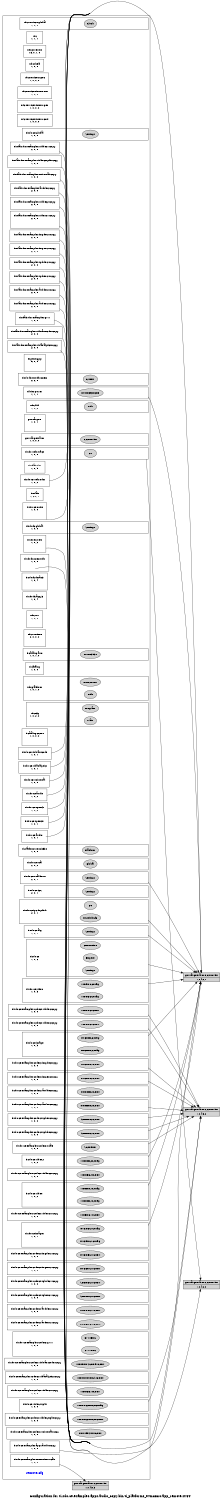 digraph configuration {
    size="7.5,10";
    rankdir=LR;
    ranksep=".50 equally";
    concentrate=true;
    compound=true;
    label="\nConfiguration for ti.sdo.ce.examples.apps.audio_copy/bin/ti_platforms_evm3530/app_remote.xv5T"
  node [font=Helvetica, fontsize=14, fontcolor=black];  subgraph cluster0 {label=""; __cfg [label="remote.cfg", color=white, fontcolor=blue];
    node [font=Helvetica, fontsize=10];    subgraph cluster1 {
        label="";
        xdc_services_global__top [shape=box,label="xdc.services.global\n1, 0, 0", color=white];
        xdc_services_global__bot [shape=point,label="", style=invis];
        xdc_services_global_Clock [style=filled,fillcolor=lightgray, label="Clock"];
        xdc_services_global__top -> xdc_services_global_Clock[style=invis];
        xdc_services_global_Clock -> xdc_services_global__bot[style=invis];
    }
    subgraph cluster2 {
        label="";
        xdc__top [shape=box,label="xdc\n1, 1, 1", color=white];
    }
    subgraph cluster3 {
        label="";
        xdc_corevers__top [shape=box,label="xdc.corevers\n16, 0, 1, 0", color=white];
    }
    subgraph cluster4 {
        label="";
        xdc_shelf__top [shape=box,label="xdc.shelf\n1, 0, 0", color=white];
    }
    subgraph cluster5 {
        label="";
        xdc_services_spec__top [shape=box,label="xdc.services.spec\n1, 0, 0, 0", color=white];
    }
    subgraph cluster6 {
        label="";
        xdc_services_intern_xsr__top [shape=box,label="xdc.services.intern.xsr\n1, 0, 0", color=white];
    }
    subgraph cluster7 {
        label="";
        xdc_services_intern_gen__top [shape=box,label="xdc.services.intern.gen\n1, 0, 0, 0", color=white];
    }
    subgraph cluster8 {
        label="";
        xdc_services_intern_cmd__top [shape=box,label="xdc.services.intern.cmd\n1, 0, 0, 0", color=white];
    }
    subgraph cluster9 {
        label="";
        ti_xdais_dm_examples_auddec_copy__top [shape=box,label="ti.xdais.dm.examples.auddec_copy\n2, 0, 0", color=white];
    }
    subgraph cluster10 {
        label="";
        ti_xdais_dm_examples_viddec2_copy__top [shape=box,label="ti.xdais.dm.examples.viddec2_copy\n2, 0, 0", color=white];
    }
    subgraph cluster11 {
        label="";
        ti_xdais_dm_examples_videnc1_copy__top [shape=box,label="ti.xdais.dm.examples.videnc1_copy\n2, 0, 0", color=white];
        ti_xdais_dm_examples_videnc1_copy__bot [shape=point,label="", style=invis];
    }
    subgraph cluster12 {
        label="";
        ti_xdais_dm_examples_imgdec1_copy__top [shape=box,label="ti.xdais.dm.examples.imgdec1_copy\n2, 0, 0", color=white];
    }
    subgraph cluster13 {
        label="";
        ti_xdais_dm_examples_imgenc1_copy__top [shape=box,label="ti.xdais.dm.examples.imgenc1_copy\n2, 0, 0", color=white];
    }
    subgraph cluster14 {
        label="";
        ti_xdais_dm_examples_sphdec1_copy__top [shape=box,label="ti.xdais.dm.examples.sphdec1_copy\n2, 0, 0", color=white];
    }
    subgraph cluster15 {
        label="";
        ti_xdais_dm_examples_sphenc1_copy__top [shape=box,label="ti.xdais.dm.examples.sphenc1_copy\n2, 0, 0", color=white];
    }
    subgraph cluster16 {
        label="";
        ti_xdais_dm_examples_auddec1_copy__top [shape=box,label="ti.xdais.dm.examples.auddec1_copy\n2, 0, 0", color=white];
    }
    subgraph cluster17 {
        label="";
        ti_xdais_dm_examples_audenc1_copy__top [shape=box,label="ti.xdais.dm.examples.audenc1_copy\n2, 0, 0", color=white];
    }
    subgraph cluster18 {
        label="";
        ti_xdais_dm_examples_g711__top [shape=box,label="ti.xdais.dm.examples.g711\n1, 0, 0", color=white];
    }
    subgraph cluster19 {
        label="";
        ti_xdais_dm_examples_vidtranscode_copy__top [shape=box,label="ti.xdais.dm.examples.vidtranscode_copy\n2, 0, 0", color=white];
    }
    subgraph cluster20 {
        label="";
        ti_xdais_dm_examples_vidanalytics_copy__top [shape=box,label="ti.xdais.dm.examples.vidanalytics_copy\n2, 0, 0", color=white];
    }
    subgraph cluster21 {
        label="";
        ti_xdais_dm_examples_viddec1_copy__top [shape=box,label="ti.xdais.dm.examples.viddec1_copy\n2, 0, 0", color=white];
    }
    subgraph cluster22 {
        label="";
        ti_xdais_dm_examples_viddec2split_copy__top [shape=box,label="ti.xdais.dm.examples.viddec2split_copy\n1, 0, 0", color=white];
    }
    subgraph cluster23 {
        label="";
        ti_xdais_dm_examples_universal_copy__top [shape=box,label="ti.xdais.dm.examples.universal_copy\n1, 0, 0", color=white];
    }
    subgraph cluster24 {
        label="";
        ti_sdo_ce_global__top [shape=box,label="ti.sdo.ce.global\n1, 0, 0", color=white];
        ti_sdo_ce_global__bot [shape=point,label="", style=invis];
        ti_sdo_ce_global_Settings [style=filled,fillcolor=lightgray, label="Settings"];
        ti_sdo_ce_global__top -> ti_sdo_ce_global_Settings[style=invis];
        ti_sdo_ce_global_Settings -> ti_sdo_ce_global__bot[style=invis];
    }
    subgraph cluster25 {
        label="";
        dsplink_gpp__top [shape=box,label="dsplink.gpp\n5, 0, 0", color=white];
        dsplink_gpp__bot [shape=point,label="", style=invis];
    }
    subgraph cluster26 {
        label="";
        ti_sdo_linuxutils_cmem__top [shape=box,label="ti.sdo.linuxutils.cmem\n2, 2, 0", color=white];
        ti_sdo_linuxutils_cmem__bot [shape=point,label="", style=invis];
        ti_sdo_linuxutils_cmem_CMEM [style=filled,fillcolor=lightgray, label="CMEM"];
        ti_sdo_linuxutils_cmem__top -> ti_sdo_linuxutils_cmem_CMEM[style=invis];
        ti_sdo_linuxutils_cmem_CMEM -> ti_sdo_linuxutils_cmem__bot[style=invis];
    }
    subgraph cluster27 {
        label="";
        ti_bios_power__top [shape=box,label="ti.bios.power\n1, 1, 1", color=white];
        ti_bios_power__bot [shape=point,label="", style=invis];
        ti_bios_power_OMAP3530GPP [style=filled,fillcolor=lightgray, label="OMAP3530GPP"];
        ti_bios_power__top -> ti_bios_power_OMAP3530GPP[style=invis];
        ti_bios_power_OMAP3530GPP -> ti_bios_power__bot[style=invis];
    }
    subgraph cluster28 {
        label="";
        xdc_bld__top [shape=box,label="xdc.bld\n1, 0, 2", color=white];
        xdc_bld__bot [shape=point,label="", style=invis];
        xdc_bld_Utils [style=filled,fillcolor=lightgray, label="Utils"];
        xdc_bld__top -> xdc_bld_Utils[style=invis];
        xdc_bld_Utils -> xdc_bld__bot[style=invis];
    }
    subgraph cluster29 {
        label="";
        gnu_targets__top [shape=box,label="gnu.targets\n1, 0, 1", color=white];
        gnu_targets__bot [shape=point,label="", style=invis];
    }
    subgraph cluster30 {
        label="";
        gnu_targets_arm__top [shape=box,label="gnu.targets.arm\n1, 0, 0, 0", color=white];
        gnu_targets_arm__bot [shape=point,label="", style=invis];
        gnu_targets_arm_GCArmv5T [style=filled,fillcolor=lightgray, label="GCArmv5T"];
        gnu_targets_arm__top -> gnu_targets_arm_GCArmv5T[style=invis];
        gnu_targets_arm_GCArmv5T -> gnu_targets_arm__bot[style=invis];
    }
    subgraph cluster31 {
        label="";
        ti_sdo_utils_trace__top [shape=box,label="ti.sdo.utils.trace\n1, 0, 0", color=white];
        ti_sdo_utils_trace__bot [shape=point,label="", style=invis];
        ti_sdo_utils_trace_GT [style=filled,fillcolor=lightgray, label="GT"];
        ti_sdo_utils_trace__top -> ti_sdo_utils_trace_GT[style=invis];
        ti_sdo_utils_trace_GT -> ti_sdo_utils_trace__bot[style=invis];
    }
    subgraph cluster32 {
        label="";
        ti_xdais_dm__top [shape=box,label="ti.xdais.dm\n1, 0, 5", color=white];
    }
    subgraph cluster33 {
        label="";
        ti_sdo_ce_utils_xdm__top [shape=box,label="ti.sdo.ce.utils.xdm\n1, 0, 2", color=white];
    }
    subgraph cluster34 {
        label="";
        ti_xdais__top [shape=box,label="ti.xdais\n1, 2.0, 1", color=white];
    }
    subgraph cluster35 {
        label="";
        ti_sdo_ce_node__top [shape=box,label="ti.sdo.ce.node\n1, 0, 0", color=white];
        ti_sdo_ce_node__bot [shape=point,label="", style=invis];
    }
    subgraph cluster36 {
        label="";
        ti_sdo_fc_global__top [shape=box,label="ti.sdo.fc.global\n1, 0, 0", color=white];
        ti_sdo_fc_global__bot [shape=point,label="", style=invis];
        ti_sdo_fc_global_Settings [style=filled,fillcolor=lightgray, label="Settings"];
        ti_sdo_fc_global__top -> ti_sdo_fc_global_Settings[style=invis];
        ti_sdo_fc_global_Settings -> ti_sdo_fc_global__bot[style=invis];
    }
    subgraph cluster37 {
        label="";
        ti_sdo_fc_memutils__top [shape=box,label="ti.sdo.fc.memutils\n1, 0, 0", color=white];
        ti_sdo_fc_memutils__bot [shape=point,label="", style=invis];
    }
    subgraph cluster38 {
        label="";
        ti_sdo_fc_utils__top [shape=box,label="ti.sdo.fc.utils\n1, 0, 2", color=white];
        ti_sdo_fc_utils__bot [shape=point,label="", style=invis];
    }
    subgraph cluster39 {
        label="";
        ti_sdo_fc_dman3__top [shape=box,label="ti.sdo.fc.dman3\n1, 0, 4", color=white];
        ti_sdo_fc_dman3__bot [shape=point,label="", style=invis];
    }
    subgraph cluster40 {
        label="";
        ti_sdo_fc_acpy3__top [shape=box,label="ti.sdo.fc.acpy3\n1, 0, 4", color=white];
        ti_sdo_fc_acpy3__bot [shape=point,label="", style=invis];
    }
    subgraph cluster41 {
        label="";
        xdc_rov__top [shape=box,label="xdc.rov\n1, 0, 0", color=white];
        xdc_rov__bot [shape=point,label="", style=invis];
    }
    subgraph cluster42 {
        label="";
        xdc_runtime__top [shape=box,label="xdc.runtime\n2, 0, 0, 0", color=white];
        xdc_runtime__bot [shape=point,label="", style=invis];
    }
    subgraph cluster43 {
        label="";
        ti_catalog_arm__top [shape=box,label="ti.catalog.arm\n1, 0, 1, 0", color=white];
        ti_catalog_arm__bot [shape=point,label="", style=invis];
        ti_catalog_arm_OMAP3530 [style=filled,fillcolor=lightgray, label="OMAP3530"];
        ti_catalog_arm__top -> ti_catalog_arm_OMAP3530[style=invis];
        ti_catalog_arm_OMAP3530 -> ti_catalog_arm__bot[style=invis];
    }
    subgraph cluster44 {
        label="";
        ti_catalog__top [shape=box,label="ti.catalog\n1, 0, 0", color=white];
    }
    subgraph cluster45 {
        label="";
        xdc_platform__top [shape=box,label="xdc.platform\n1, 0, 1, 0", color=white];
        xdc_platform__bot [shape=point,label="", style=invis];
        xdc_platform_ExeContext [style=filled,fillcolor=lightgray, label="ExeContext"];
        xdc_platform__top -> xdc_platform_ExeContext[style=invis];
        xdc_platform_ExeContext -> xdc_platform__bot[style=invis];
        xdc_platform_Utils [style=filled,fillcolor=lightgray, label="Utils"];
        xdc_platform__top -> xdc_platform_Utils[style=invis];
        xdc_platform_Utils -> xdc_platform__bot[style=invis];
    }
    subgraph cluster46 {
        label="";
        xdc_cfg__top [shape=box,label="xdc.cfg\n1, 0, 2, 0", color=white];
        xdc_cfg__bot [shape=point,label="", style=invis];
        xdc_cfg_Program [style=filled,fillcolor=lightgray, label="Program"];
        xdc_cfg__top -> xdc_cfg_Program[style=invis];
        xdc_cfg_Program -> xdc_cfg__bot[style=invis];
        xdc_cfg_Main [style=filled,fillcolor=lightgray, label="Main"];
        xdc_cfg__top -> xdc_cfg_Main[style=invis];
        xdc_cfg_Main -> xdc_cfg__bot[style=invis];
    }
    subgraph cluster47 {
        label="";
        ti_catalog_c6000__top [shape=box,label="ti.catalog.c6000\n1, 0, 0, 0", color=white];
        ti_catalog_c6000__bot [shape=point,label="", style=invis];
    }
    subgraph cluster48 {
        label="";
        ti_platforms_evm3530__top [shape=box,label="ti.platforms.evm3530\n1, 0, 0", color=white];
        ti_platforms_evm3530__bot [shape=point,label="", style=invis];
        ti_platforms_evm3530_Platform [style=filled,fillcolor=lightgray, label="Platform"];
        ti_platforms_evm3530__top -> ti_platforms_evm3530_Platform[style=invis];
        ti_platforms_evm3530_Platform -> ti_platforms_evm3530__bot[style=invis];
    }
    subgraph cluster49 {
        label="";
        ti_sdo_ce_osal__top [shape=box,label="ti.sdo.ce.osal\n2, 0, 2", color=white];
        ti_sdo_ce_osal__bot [shape=point,label="", style=invis];
        ti_sdo_ce_osal_Global [style=filled,fillcolor=lightgray, label="Global"];
        ti_sdo_ce_osal__top -> ti_sdo_ce_osal_Global[style=invis];
        ti_sdo_ce_osal_Global -> ti_sdo_ce_osal__bot[style=invis];
    }
    subgraph cluster50 {
        label="";
        ti_sdo_ce_osal_linux__top [shape=box,label="ti.sdo.ce.osal.linux\n2, 0, 1", color=white];
        ti_sdo_ce_osal_linux__bot [shape=point,label="", style=invis];
        ti_sdo_ce_osal_linux_Settings [style=filled,fillcolor=lightgray, label="Settings"];
        ti_sdo_ce_osal_linux__top -> ti_sdo_ce_osal_linux_Settings[style=invis];
        ti_sdo_ce_osal_linux_Settings -> ti_sdo_ce_osal_linux__bot[style=invis];
    }
    subgraph cluster51 {
        label="";
        ti_sdo_ce_ipc__top [shape=box,label="ti.sdo.ce.ipc\n2, 0, 1", color=white];
        ti_sdo_ce_ipc__bot [shape=point,label="", style=invis];
        ti_sdo_ce_ipc_Settings [style=filled,fillcolor=lightgray, label="Settings"];
        ti_sdo_ce_ipc__top -> ti_sdo_ce_ipc_Settings[style=invis];
        ti_sdo_ce_ipc_Settings -> ti_sdo_ce_ipc__bot[style=invis];
    }
    subgraph cluster52 {
        label="";
        ti_sdo_ce_ipc_dsplink__top [shape=box,label="ti.sdo.ce.ipc.dsplink\n2, 0, 1", color=white];
        ti_sdo_ce_ipc_dsplink__bot [shape=point,label="", style=invis];
        ti_sdo_ce_ipc_dsplink_Ipc [style=filled,fillcolor=lightgray, label="Ipc"];
        ti_sdo_ce_ipc_dsplink__top -> ti_sdo_ce_ipc_dsplink_Ipc[style=invis];
        ti_sdo_ce_ipc_dsplink_Ipc -> ti_sdo_ce_ipc_dsplink__bot[style=invis];
        ti_sdo_ce_ipc_dsplink_DspLinkCfg [style=filled,fillcolor=lightgray, label="DspLinkCfg"];
        ti_sdo_ce_ipc_dsplink__top -> ti_sdo_ce_ipc_dsplink_DspLinkCfg[style=invis];
        ti_sdo_ce_ipc_dsplink_DspLinkCfg -> ti_sdo_ce_ipc_dsplink__bot[style=invis];
    }
    subgraph cluster53 {
        label="";
        ti_sdo_ce_alg__top [shape=box,label="ti.sdo.ce.alg\n1, 0, 1", color=white];
        ti_sdo_ce_alg__bot [shape=point,label="", style=invis];
        ti_sdo_ce_alg_Settings [style=filled,fillcolor=lightgray, label="Settings"];
        ti_sdo_ce_alg__top -> ti_sdo_ce_alg_Settings[style=invis];
        ti_sdo_ce_alg_Settings -> ti_sdo_ce_alg__bot[style=invis];
    }
    subgraph cluster54 {
        label="";
        ti_sdo_ce__top [shape=box,label="ti.sdo.ce\n1, 0, 6", color=white];
        ti_sdo_ce__bot [shape=point,label="", style=invis];
        ti_sdo_ce_Engine [style=filled,fillcolor=lightgray, label="Engine"];
        ti_sdo_ce__top -> ti_sdo_ce_Engine[style=invis];
        ti_sdo_ce_Engine -> ti_sdo_ce__bot[style=invis];
        ti_sdo_ce_CERuntime [style=filled,fillcolor=lightgray, label="CERuntime"];
        ti_sdo_ce__top -> ti_sdo_ce_CERuntime[style=invis];
        ti_sdo_ce_CERuntime -> ti_sdo_ce__bot[style=invis];
        ti_sdo_ce_Settings [style=filled,fillcolor=lightgray, label="Settings"];
        ti_sdo_ce__top -> ti_sdo_ce_Settings[style=invis];
        ti_sdo_ce_Settings -> ti_sdo_ce__bot[style=invis];
    }
    subgraph cluster55 {
        label="";
        ti_sdo_ce_video__top [shape=box,label="ti.sdo.ce.video\n1, 0, 3", color=white];
        ti_sdo_ce_video__bot [shape=point,label="", style=invis];
        ti_sdo_ce_video_VIDENCConfig [style=filled,fillcolor=lightgray, label="VIDENCConfig"];
        ti_sdo_ce_video__top -> ti_sdo_ce_video_VIDENCConfig[style=invis];
        ti_sdo_ce_video_VIDENCConfig -> ti_sdo_ce_video__bot[style=invis];
        ti_sdo_ce_video_VIDDECConfig [style=filled,fillcolor=lightgray, label="VIDDECConfig"];
        ti_sdo_ce_video__top -> ti_sdo_ce_video_VIDDECConfig[style=invis];
        ti_sdo_ce_video_VIDDECConfig -> ti_sdo_ce_video__bot[style=invis];
    }
    subgraph cluster56 {
        label="";
        ti_sdo_ce_examples_codecs_viddec_copy__top [shape=box,label="ti.sdo.ce.examples.codecs.viddec_copy\n1, 0, 0", color=white];
        ti_sdo_ce_examples_codecs_viddec_copy__bot [shape=point,label="", style=invis];
        ti_sdo_ce_examples_codecs_viddec_copy_VIDDEC_COPY [style=filled,fillcolor=lightgray, label="VIDDEC_COPY"];
        ti_sdo_ce_examples_codecs_viddec_copy__top -> ti_sdo_ce_examples_codecs_viddec_copy_VIDDEC_COPY[style=invis];
        ti_sdo_ce_examples_codecs_viddec_copy_VIDDEC_COPY -> ti_sdo_ce_examples_codecs_viddec_copy__bot[style=invis];
    }
    subgraph cluster57 {
        label="";
        ti_sdo_ce_examples_codecs_videnc_copy__top [shape=box,label="ti.sdo.ce.examples.codecs.videnc_copy\n1, 0, 0", color=white];
        ti_sdo_ce_examples_codecs_videnc_copy__bot [shape=point,label="", style=invis];
        ti_sdo_ce_examples_codecs_videnc_copy_VIDENC_COPY [style=filled,fillcolor=lightgray, label="VIDENC_COPY"];
        ti_sdo_ce_examples_codecs_videnc_copy__top -> ti_sdo_ce_examples_codecs_videnc_copy_VIDENC_COPY[style=invis];
        ti_sdo_ce_examples_codecs_videnc_copy_VIDENC_COPY -> ti_sdo_ce_examples_codecs_videnc_copy__bot[style=invis];
    }
    subgraph cluster58 {
        label="";
        ti_sdo_ce_image__top [shape=box,label="ti.sdo.ce.image\n1, 0, 3", color=white];
        ti_sdo_ce_image__bot [shape=point,label="", style=invis];
        ti_sdo_ce_image_IMGDECConfig [style=filled,fillcolor=lightgray, label="IMGDECConfig"];
        ti_sdo_ce_image__top -> ti_sdo_ce_image_IMGDECConfig[style=invis];
        ti_sdo_ce_image_IMGDECConfig -> ti_sdo_ce_image__bot[style=invis];
        ti_sdo_ce_image_IMGENCConfig [style=filled,fillcolor=lightgray, label="IMGENCConfig"];
        ti_sdo_ce_image__top -> ti_sdo_ce_image_IMGENCConfig[style=invis];
        ti_sdo_ce_image_IMGENCConfig -> ti_sdo_ce_image__bot[style=invis];
    }
    subgraph cluster59 {
        label="";
        ti_sdo_ce_examples_codecs_imgdec_copy__top [shape=box,label="ti.sdo.ce.examples.codecs.imgdec_copy\n1, 0, 0", color=white];
        ti_sdo_ce_examples_codecs_imgdec_copy__bot [shape=point,label="", style=invis];
        ti_sdo_ce_examples_codecs_imgdec_copy_IMGDEC_COPY [style=filled,fillcolor=lightgray, label="IMGDEC_COPY"];
        ti_sdo_ce_examples_codecs_imgdec_copy__top -> ti_sdo_ce_examples_codecs_imgdec_copy_IMGDEC_COPY[style=invis];
        ti_sdo_ce_examples_codecs_imgdec_copy_IMGDEC_COPY -> ti_sdo_ce_examples_codecs_imgdec_copy__bot[style=invis];
    }
    subgraph cluster60 {
        label="";
        ti_sdo_ce_examples_codecs_imgenc_copy__top [shape=box,label="ti.sdo.ce.examples.codecs.imgenc_copy\n1, 0, 0", color=white];
        ti_sdo_ce_examples_codecs_imgenc_copy__bot [shape=point,label="", style=invis];
        ti_sdo_ce_examples_codecs_imgenc_copy_IMGENC_COPY [style=filled,fillcolor=lightgray, label="IMGENC_COPY"];
        ti_sdo_ce_examples_codecs_imgenc_copy__top -> ti_sdo_ce_examples_codecs_imgenc_copy_IMGENC_COPY[style=invis];
        ti_sdo_ce_examples_codecs_imgenc_copy_IMGENC_COPY -> ti_sdo_ce_examples_codecs_imgenc_copy__bot[style=invis];
    }
    subgraph cluster61 {
        label="";
        ti_sdo_ce_audio__top [shape=box,label="ti.sdo.ce.audio\n1, 0, 2", color=white];
    }
    subgraph cluster62 {
        label="";
        ti_sdo_ce_examples_codecs_auddec_copy__top [shape=box,label="ti.sdo.ce.examples.codecs.auddec_copy\n1, 0, 0", color=white];
        ti_sdo_ce_examples_codecs_auddec_copy__bot [shape=point,label="", style=invis];
        ti_sdo_ce_examples_codecs_auddec_copy_AUDDEC_COPY [style=filled,fillcolor=lightgray, label="AUDDEC_COPY"];
        ti_sdo_ce_examples_codecs_auddec_copy__top -> ti_sdo_ce_examples_codecs_auddec_copy_AUDDEC_COPY[style=invis];
        ti_sdo_ce_examples_codecs_auddec_copy_AUDDEC_COPY -> ti_sdo_ce_examples_codecs_auddec_copy__bot[style=invis];
    }
    subgraph cluster63 {
        label="";
        ti_sdo_ce_examples_codecs_audenc_copy__top [shape=box,label="ti.sdo.ce.examples.codecs.audenc_copy\n1, 0, 0", color=white];
        ti_sdo_ce_examples_codecs_audenc_copy__bot [shape=point,label="", style=invis];
        ti_sdo_ce_examples_codecs_audenc_copy_AUDENC_COPY [style=filled,fillcolor=lightgray, label="AUDENC_COPY"];
        ti_sdo_ce_examples_codecs_audenc_copy__top -> ti_sdo_ce_examples_codecs_audenc_copy_AUDENC_COPY[style=invis];
        ti_sdo_ce_examples_codecs_audenc_copy_AUDENC_COPY -> ti_sdo_ce_examples_codecs_audenc_copy__bot[style=invis];
    }
    subgraph cluster64 {
        label="";
        ti_sdo_ce_speech__top [shape=box,label="ti.sdo.ce.speech\n1, 0, 2", color=white];
    }
    subgraph cluster65 {
        label="";
        ti_sdo_ce_examples_codecs_sphenc_copy__top [shape=box,label="ti.sdo.ce.examples.codecs.sphenc_copy\n1, 0, 0", color=white];
        ti_sdo_ce_examples_codecs_sphenc_copy__bot [shape=point,label="", style=invis];
        ti_sdo_ce_examples_codecs_sphenc_copy_SPHENC_COPY [style=filled,fillcolor=lightgray, label="SPHENC_COPY"];
        ti_sdo_ce_examples_codecs_sphenc_copy__top -> ti_sdo_ce_examples_codecs_sphenc_copy_SPHENC_COPY[style=invis];
        ti_sdo_ce_examples_codecs_sphenc_copy_SPHENC_COPY -> ti_sdo_ce_examples_codecs_sphenc_copy__bot[style=invis];
    }
    subgraph cluster66 {
        label="";
        ti_sdo_ce_examples_codecs_sphdec_copy__top [shape=box,label="ti.sdo.ce.examples.codecs.sphdec_copy\n1, 0, 0", color=white];
        ti_sdo_ce_examples_codecs_sphdec_copy__bot [shape=point,label="", style=invis];
        ti_sdo_ce_examples_codecs_sphdec_copy_SPHDEC_COPY [style=filled,fillcolor=lightgray, label="SPHDEC_COPY"];
        ti_sdo_ce_examples_codecs_sphdec_copy__top -> ti_sdo_ce_examples_codecs_sphdec_copy_SPHDEC_COPY[style=invis];
        ti_sdo_ce_examples_codecs_sphdec_copy_SPHDEC_COPY -> ti_sdo_ce_examples_codecs_sphdec_copy__bot[style=invis];
    }
    subgraph cluster67 {
        label="";
        ti_sdo_ce_examples_extensions_scale__top [shape=box,label="ti.sdo.ce.examples.extensions.scale\n1, 0, 0", color=white];
    }
    subgraph cluster68 {
        label="";
        ti_sdo_ce_examples_codecs_scale__top [shape=box,label="ti.sdo.ce.examples.codecs.scale\n1, 0, 0", color=white];
        ti_sdo_ce_examples_codecs_scale__bot [shape=point,label="", style=invis];
        ti_sdo_ce_examples_codecs_scale_SCALE_TI [style=filled,fillcolor=lightgray, label="SCALE_TI"];
        ti_sdo_ce_examples_codecs_scale__top -> ti_sdo_ce_examples_codecs_scale_SCALE_TI[style=invis];
        ti_sdo_ce_examples_codecs_scale_SCALE_TI -> ti_sdo_ce_examples_codecs_scale__bot[style=invis];
    }
    subgraph cluster69 {
        label="";
        ti_sdo_ce_video2__top [shape=box,label="ti.sdo.ce.video2\n1, 0, 2", color=white];
        ti_sdo_ce_video2__bot [shape=point,label="", style=invis];
        ti_sdo_ce_video2_VIDDEC2Config [style=filled,fillcolor=lightgray, label="VIDDEC2Config"];
        ti_sdo_ce_video2__top -> ti_sdo_ce_video2_VIDDEC2Config[style=invis];
        ti_sdo_ce_video2_VIDDEC2Config -> ti_sdo_ce_video2__bot[style=invis];
    }
    subgraph cluster70 {
        label="";
        ti_sdo_ce_examples_codecs_viddec2_copy__top [shape=box,label="ti.sdo.ce.examples.codecs.viddec2_copy\n1, 0, 0", color=white];
        ti_sdo_ce_examples_codecs_viddec2_copy__bot [shape=point,label="", style=invis];
        ti_sdo_ce_examples_codecs_viddec2_copy_VIDDEC2_COPY [style=filled,fillcolor=lightgray, label="VIDDEC2_COPY"];
        ti_sdo_ce_examples_codecs_viddec2_copy__top -> ti_sdo_ce_examples_codecs_viddec2_copy_VIDDEC2_COPY[style=invis];
        ti_sdo_ce_examples_codecs_viddec2_copy_VIDDEC2_COPY -> ti_sdo_ce_examples_codecs_viddec2_copy__bot[style=invis];
    }
    subgraph cluster71 {
        label="";
        ti_sdo_ce_video1__top [shape=box,label="ti.sdo.ce.video1\n1, 0, 2", color=white];
        ti_sdo_ce_video1__bot [shape=point,label="", style=invis];
        ti_sdo_ce_video1_VIDENC1Config [style=filled,fillcolor=lightgray, label="VIDENC1Config"];
        ti_sdo_ce_video1__top -> ti_sdo_ce_video1_VIDENC1Config[style=invis];
        ti_sdo_ce_video1_VIDENC1Config -> ti_sdo_ce_video1__bot[style=invis];
        ti_sdo_ce_video1_VIDDEC1Config [style=filled,fillcolor=lightgray, label="VIDDEC1Config"];
        ti_sdo_ce_video1__top -> ti_sdo_ce_video1_VIDDEC1Config[style=invis];
        ti_sdo_ce_video1_VIDDEC1Config -> ti_sdo_ce_video1__bot[style=invis];
    }
    subgraph cluster72 {
        label="";
        ti_sdo_ce_examples_codecs_videnc1_copy__top [shape=box,label="ti.sdo.ce.examples.codecs.videnc1_copy\n1, 0, 0", color=white];
        ti_sdo_ce_examples_codecs_videnc1_copy__bot [shape=point,label="", style=invis];
        ti_sdo_ce_examples_codecs_videnc1_copy_VIDENC1_COPY [style=filled,fillcolor=lightgray, label="VIDENC1_COPY"];
        ti_sdo_ce_examples_codecs_videnc1_copy__top -> ti_sdo_ce_examples_codecs_videnc1_copy_VIDENC1_COPY[style=invis];
        ti_sdo_ce_examples_codecs_videnc1_copy_VIDENC1_COPY -> ti_sdo_ce_examples_codecs_videnc1_copy__bot[style=invis];
    }
    subgraph cluster73 {
        label="";
        ti_sdo_ce_image1__top [shape=box,label="ti.sdo.ce.image1\n1, 0, 1", color=white];
        ti_sdo_ce_image1__bot [shape=point,label="", style=invis];
        ti_sdo_ce_image1_IMGDEC1Config [style=filled,fillcolor=lightgray, label="IMGDEC1Config"];
        ti_sdo_ce_image1__top -> ti_sdo_ce_image1_IMGDEC1Config[style=invis];
        ti_sdo_ce_image1_IMGDEC1Config -> ti_sdo_ce_image1__bot[style=invis];
        ti_sdo_ce_image1_IMGENC1Config [style=filled,fillcolor=lightgray, label="IMGENC1Config"];
        ti_sdo_ce_image1__top -> ti_sdo_ce_image1_IMGENC1Config[style=invis];
        ti_sdo_ce_image1_IMGENC1Config -> ti_sdo_ce_image1__bot[style=invis];
    }
    subgraph cluster74 {
        label="";
        ti_sdo_ce_examples_codecs_imgdec1_copy__top [shape=box,label="ti.sdo.ce.examples.codecs.imgdec1_copy\n1, 0, 0", color=white];
        ti_sdo_ce_examples_codecs_imgdec1_copy__bot [shape=point,label="", style=invis];
        ti_sdo_ce_examples_codecs_imgdec1_copy_IMGDEC1_COPY [style=filled,fillcolor=lightgray, label="IMGDEC1_COPY"];
        ti_sdo_ce_examples_codecs_imgdec1_copy__top -> ti_sdo_ce_examples_codecs_imgdec1_copy_IMGDEC1_COPY[style=invis];
        ti_sdo_ce_examples_codecs_imgdec1_copy_IMGDEC1_COPY -> ti_sdo_ce_examples_codecs_imgdec1_copy__bot[style=invis];
    }
    subgraph cluster75 {
        label="";
        ti_sdo_ce_examples_codecs_imgenc1_copy__top [shape=box,label="ti.sdo.ce.examples.codecs.imgenc1_copy\n1, 0, 0", color=white];
        ti_sdo_ce_examples_codecs_imgenc1_copy__bot [shape=point,label="", style=invis];
        ti_sdo_ce_examples_codecs_imgenc1_copy_IMGENC1_COPY [style=filled,fillcolor=lightgray, label="IMGENC1_COPY"];
        ti_sdo_ce_examples_codecs_imgenc1_copy__top -> ti_sdo_ce_examples_codecs_imgenc1_copy_IMGENC1_COPY[style=invis];
        ti_sdo_ce_examples_codecs_imgenc1_copy_IMGENC1_COPY -> ti_sdo_ce_examples_codecs_imgenc1_copy__bot[style=invis];
    }
    subgraph cluster76 {
        label="";
        ti_sdo_ce_speech1__top [shape=box,label="ti.sdo.ce.speech1\n1, 0, 1", color=white];
    }
    subgraph cluster77 {
        label="";
        ti_sdo_ce_examples_codecs_sphdec1_copy__top [shape=box,label="ti.sdo.ce.examples.codecs.sphdec1_copy\n1, 0, 0", color=white];
        ti_sdo_ce_examples_codecs_sphdec1_copy__bot [shape=point,label="", style=invis];
        ti_sdo_ce_examples_codecs_sphdec1_copy_SPHDEC1_COPY [style=filled,fillcolor=lightgray, label="SPHDEC1_COPY"];
        ti_sdo_ce_examples_codecs_sphdec1_copy__top -> ti_sdo_ce_examples_codecs_sphdec1_copy_SPHDEC1_COPY[style=invis];
        ti_sdo_ce_examples_codecs_sphdec1_copy_SPHDEC1_COPY -> ti_sdo_ce_examples_codecs_sphdec1_copy__bot[style=invis];
    }
    subgraph cluster78 {
        label="";
        ti_sdo_ce_examples_codecs_sphenc1_copy__top [shape=box,label="ti.sdo.ce.examples.codecs.sphenc1_copy\n1, 0, 0", color=white];
        ti_sdo_ce_examples_codecs_sphenc1_copy__bot [shape=point,label="", style=invis];
        ti_sdo_ce_examples_codecs_sphenc1_copy_SPHENC1_COPY [style=filled,fillcolor=lightgray, label="SPHENC1_COPY"];
        ti_sdo_ce_examples_codecs_sphenc1_copy__top -> ti_sdo_ce_examples_codecs_sphenc1_copy_SPHENC1_COPY[style=invis];
        ti_sdo_ce_examples_codecs_sphenc1_copy_SPHENC1_COPY -> ti_sdo_ce_examples_codecs_sphenc1_copy__bot[style=invis];
    }
    subgraph cluster79 {
        label="";
        ti_sdo_ce_audio1__top [shape=box,label="ti.sdo.ce.audio1\n1, 0, 1", color=white];
    }
    subgraph cluster80 {
        label="";
        ti_sdo_ce_examples_codecs_auddec1_copy__top [shape=box,label="ti.sdo.ce.examples.codecs.auddec1_copy\n1, 0, 0", color=white];
        ti_sdo_ce_examples_codecs_auddec1_copy__bot [shape=point,label="", style=invis];
        ti_sdo_ce_examples_codecs_auddec1_copy_AUDDEC1_COPY [style=filled,fillcolor=lightgray, label="AUDDEC1_COPY"];
        ti_sdo_ce_examples_codecs_auddec1_copy__top -> ti_sdo_ce_examples_codecs_auddec1_copy_AUDDEC1_COPY[style=invis];
        ti_sdo_ce_examples_codecs_auddec1_copy_AUDDEC1_COPY -> ti_sdo_ce_examples_codecs_auddec1_copy__bot[style=invis];
    }
    subgraph cluster81 {
        label="";
        ti_sdo_ce_examples_codecs_audenc1_copy__top [shape=box,label="ti.sdo.ce.examples.codecs.audenc1_copy\n1, 0, 0", color=white];
        ti_sdo_ce_examples_codecs_audenc1_copy__bot [shape=point,label="", style=invis];
        ti_sdo_ce_examples_codecs_audenc1_copy_AUDENC1_COPY [style=filled,fillcolor=lightgray, label="AUDENC1_COPY"];
        ti_sdo_ce_examples_codecs_audenc1_copy__top -> ti_sdo_ce_examples_codecs_audenc1_copy_AUDENC1_COPY[style=invis];
        ti_sdo_ce_examples_codecs_audenc1_copy_AUDENC1_COPY -> ti_sdo_ce_examples_codecs_audenc1_copy__bot[style=invis];
    }
    subgraph cluster82 {
        label="";
        ti_sdo_ce_examples_codecs_g711__top [shape=box,label="ti.sdo.ce.examples.codecs.g711\n1, 0, 0", color=white];
        ti_sdo_ce_examples_codecs_g711__bot [shape=point,label="", style=invis];
        ti_sdo_ce_examples_codecs_g711_G711ENC [style=filled,fillcolor=lightgray, label="G711ENC"];
        ti_sdo_ce_examples_codecs_g711__top -> ti_sdo_ce_examples_codecs_g711_G711ENC[style=invis];
        ti_sdo_ce_examples_codecs_g711_G711ENC -> ti_sdo_ce_examples_codecs_g711__bot[style=invis];
        ti_sdo_ce_examples_codecs_g711_G711DEC [style=filled,fillcolor=lightgray, label="G711DEC"];
        ti_sdo_ce_examples_codecs_g711__top -> ti_sdo_ce_examples_codecs_g711_G711DEC[style=invis];
        ti_sdo_ce_examples_codecs_g711_G711DEC -> ti_sdo_ce_examples_codecs_g711__bot[style=invis];
    }
    subgraph cluster83 {
        label="";
        ti_sdo_ce_vidtranscode__top [shape=box,label="ti.sdo.ce.vidtranscode\n1, 0, 1", color=white];
    }
    subgraph cluster84 {
        label="";
        ti_sdo_ce_examples_codecs_vidtranscode_copy__top [shape=box,label="ti.sdo.ce.examples.codecs.vidtranscode_copy\n1, 0, 0", color=white];
        ti_sdo_ce_examples_codecs_vidtranscode_copy__bot [shape=point,label="", style=invis];
        ti_sdo_ce_examples_codecs_vidtranscode_copy_VIDTRANSCODE_COPY [style=filled,fillcolor=lightgray, label="VIDTRANSCODE_COPY"];
        ti_sdo_ce_examples_codecs_vidtranscode_copy__top -> ti_sdo_ce_examples_codecs_vidtranscode_copy_VIDTRANSCODE_COPY[style=invis];
        ti_sdo_ce_examples_codecs_vidtranscode_copy_VIDTRANSCODE_COPY -> ti_sdo_ce_examples_codecs_vidtranscode_copy__bot[style=invis];
    }
    subgraph cluster85 {
        label="";
        ti_sdo_ce_vidanalytics__top [shape=box,label="ti.sdo.ce.vidanalytics\n1, 0, 1", color=white];
    }
    subgraph cluster86 {
        label="";
        ti_sdo_ce_examples_codecs_vidanalytics_copy__top [shape=box,label="ti.sdo.ce.examples.codecs.vidanalytics_copy\n1, 0, 0", color=white];
        ti_sdo_ce_examples_codecs_vidanalytics_copy__bot [shape=point,label="", style=invis];
        ti_sdo_ce_examples_codecs_vidanalytics_copy_VIDANALYTICS_COPY [style=filled,fillcolor=lightgray, label="VIDANALYTICS_COPY"];
        ti_sdo_ce_examples_codecs_vidanalytics_copy__top -> ti_sdo_ce_examples_codecs_vidanalytics_copy_VIDANALYTICS_COPY[style=invis];
        ti_sdo_ce_examples_codecs_vidanalytics_copy_VIDANALYTICS_COPY -> ti_sdo_ce_examples_codecs_vidanalytics_copy__bot[style=invis];
    }
    subgraph cluster87 {
        label="";
        ti_sdo_ce_examples_codecs_viddec1_copy__top [shape=box,label="ti.sdo.ce.examples.codecs.viddec1_copy\n1, 0, 0", color=white];
        ti_sdo_ce_examples_codecs_viddec1_copy__bot [shape=point,label="", style=invis];
        ti_sdo_ce_examples_codecs_viddec1_copy_VIDDEC1_COPY [style=filled,fillcolor=lightgray, label="VIDDEC1_COPY"];
        ti_sdo_ce_examples_codecs_viddec1_copy__top -> ti_sdo_ce_examples_codecs_viddec1_copy_VIDDEC1_COPY[style=invis];
        ti_sdo_ce_examples_codecs_viddec1_copy_VIDDEC1_COPY -> ti_sdo_ce_examples_codecs_viddec1_copy__bot[style=invis];
    }
    subgraph cluster88 {
        label="";
        ti_sdo_ce_video2_split__top [shape=box,label="ti.sdo.ce.video2.split\n1, 0, 0", color=white];
        ti_sdo_ce_video2_split__bot [shape=point,label="", style=invis];
        ti_sdo_ce_video2_split_VIDDEC2BACKConfig [style=filled,fillcolor=lightgray, label="VIDDEC2BACKConfig"];
        ti_sdo_ce_video2_split__top -> ti_sdo_ce_video2_split_VIDDEC2BACKConfig[style=invis];
        ti_sdo_ce_video2_split_VIDDEC2BACKConfig -> ti_sdo_ce_video2_split__bot[style=invis];
    }
    subgraph cluster89 {
        label="";
        ti_sdo_ce_examples_codecs_viddec2split_copy__top [shape=box,label="ti.sdo.ce.examples.codecs.viddec2split_copy\n1, 0, 0", color=white];
        ti_sdo_ce_examples_codecs_viddec2split_copy__bot [shape=point,label="", style=invis];
        ti_sdo_ce_examples_codecs_viddec2split_copy_VIDDEC2BACK_COPY [style=filled,fillcolor=lightgray, label="VIDDEC2BACK_COPY"];
        ti_sdo_ce_examples_codecs_viddec2split_copy__top -> ti_sdo_ce_examples_codecs_viddec2split_copy_VIDDEC2BACK_COPY[style=invis];
        ti_sdo_ce_examples_codecs_viddec2split_copy_VIDDEC2BACK_COPY -> ti_sdo_ce_examples_codecs_viddec2split_copy__bot[style=invis];
    }
    subgraph cluster90 {
        label="";
        ti_sdo_ce_universal__top [shape=box,label="ti.sdo.ce.universal\n1, 0, 0", color=white];
    }
    subgraph cluster91 {
        label="";
        ti_sdo_ce_examples_codecs_universal_copy__top [shape=box,label="ti.sdo.ce.examples.codecs.universal_copy\n1, 0, 0", color=white];
        ti_sdo_ce_examples_codecs_universal_copy__bot [shape=point,label="", style=invis];
        ti_sdo_ce_examples_codecs_universal_copy_UNIVERSAL_COPY [style=filled,fillcolor=lightgray, label="UNIVERSAL_COPY"];
        ti_sdo_ce_examples_codecs_universal_copy__top -> ti_sdo_ce_examples_codecs_universal_copy_UNIVERSAL_COPY[style=invis];
        ti_sdo_ce_examples_codecs_universal_copy_UNIVERSAL_COPY -> ti_sdo_ce_examples_codecs_universal_copy__bot[style=invis];
    }
    subgraph cluster92 {
        label="";
        ti_sdo_ce_examples_apps_audio_copy__top [shape=box,label="ti.sdo.ce.examples.apps.audio_copy\n1, 0, 0", color=white];
    }
  }
  node [font=Helvetica, fontsize=10];
    gnu_targets_arm_GCArmv5T__1_0_4__3_2 [shape=record,label="gnu.targets.arm.GCArmv5T|1,0,4.3,2",style=filled, fillcolor=lightgrey];
    ti_xdais_dm_examples_auddec_copy__top -> gnu_targets_arm_GCArmv5T__1_0_4__3_2 [ltail=cluster9];
    gnu_targets_arm_GCArmv5T__1_0_4__3_2 [shape=record,label="gnu.targets.arm.GCArmv5T|1,0,4.3,2",style=filled, fillcolor=lightgrey];
    ti_xdais_dm_examples_viddec2_copy__top -> gnu_targets_arm_GCArmv5T__1_0_4__3_2 [ltail=cluster10];
    gnu_targets_arm_GCArmv5T__1_0_4__3_2 [shape=record,label="gnu.targets.arm.GCArmv5T|1,0,4.3,2",style=filled, fillcolor=lightgrey];
    ti_xdais_dm_examples_videnc1_copy__bot -> gnu_targets_arm_GCArmv5T__1_0_4__3_2 [ltail=cluster11];
    gnu_targets_arm_GCArmv5T__1_0_4__3_2 [shape=record,label="gnu.targets.arm.GCArmv5T|1,0,4.3,2",style=filled, fillcolor=lightgrey];
    ti_xdais_dm_examples_imgdec1_copy__top -> gnu_targets_arm_GCArmv5T__1_0_4__3_2 [ltail=cluster12];
    gnu_targets_arm_GCArmv5T__1_0_4__3_2 [shape=record,label="gnu.targets.arm.GCArmv5T|1,0,4.3,2",style=filled, fillcolor=lightgrey];
    ti_xdais_dm_examples_imgenc1_copy__top -> gnu_targets_arm_GCArmv5T__1_0_4__3_2 [ltail=cluster13];
    gnu_targets_arm_GCArmv5T__1_0_4__3_2 [shape=record,label="gnu.targets.arm.GCArmv5T|1,0,4.3,2",style=filled, fillcolor=lightgrey];
    ti_xdais_dm_examples_sphdec1_copy__top -> gnu_targets_arm_GCArmv5T__1_0_4__3_2 [ltail=cluster14];
    gnu_targets_arm_GCArmv5T__1_0_4__3_2 [shape=record,label="gnu.targets.arm.GCArmv5T|1,0,4.3,2",style=filled, fillcolor=lightgrey];
    ti_xdais_dm_examples_sphenc1_copy__top -> gnu_targets_arm_GCArmv5T__1_0_4__3_2 [ltail=cluster15];
    gnu_targets_arm_GCArmv5T__1_0_4__3_2 [shape=record,label="gnu.targets.arm.GCArmv5T|1,0,4.3,2",style=filled, fillcolor=lightgrey];
    ti_xdais_dm_examples_auddec1_copy__top -> gnu_targets_arm_GCArmv5T__1_0_4__3_2 [ltail=cluster16];
    gnu_targets_arm_GCArmv5T__1_0_4__3_2 [shape=record,label="gnu.targets.arm.GCArmv5T|1,0,4.3,2",style=filled, fillcolor=lightgrey];
    ti_xdais_dm_examples_audenc1_copy__top -> gnu_targets_arm_GCArmv5T__1_0_4__3_2 [ltail=cluster17];
    gnu_targets_arm_GCArmv5T__1_0_4__3_2 [shape=record,label="gnu.targets.arm.GCArmv5T|1,0,4.3,2",style=filled, fillcolor=lightgrey];
    ti_xdais_dm_examples_g711__top -> gnu_targets_arm_GCArmv5T__1_0_4__3_2 [ltail=cluster18];
    gnu_targets_arm_GCArmv5T__1_0_4__3_2 [shape=record,label="gnu.targets.arm.GCArmv5T|1,0,4.3,2",style=filled, fillcolor=lightgrey];
    ti_xdais_dm_examples_vidtranscode_copy__top -> gnu_targets_arm_GCArmv5T__1_0_4__3_2 [ltail=cluster19];
    gnu_targets_arm_GCArmv5T__1_0_4__3_2 [shape=record,label="gnu.targets.arm.GCArmv5T|1,0,4.3,2",style=filled, fillcolor=lightgrey];
    ti_xdais_dm_examples_vidanalytics_copy__top -> gnu_targets_arm_GCArmv5T__1_0_4__3_2 [ltail=cluster20];
    gnu_targets_arm_GCArmv5T__1_0_4__3_2 [shape=record,label="gnu.targets.arm.GCArmv5T|1,0,4.3,2",style=filled, fillcolor=lightgrey];
    ti_xdais_dm_examples_viddec1_copy__top -> gnu_targets_arm_GCArmv5T__1_0_4__3_2 [ltail=cluster21];
    gnu_targets_arm_GCArmv5T__1_0_4__3_2 [shape=record,label="gnu.targets.arm.GCArmv5T|1,0,4.3,2",style=filled, fillcolor=lightgrey];
    ti_xdais_dm_examples_viddec2split_copy__top -> gnu_targets_arm_GCArmv5T__1_0_4__3_2 [ltail=cluster22];
    gnu_targets_arm_GCArmv5T__1_0_4__3_2 [shape=record,label="gnu.targets.arm.GCArmv5T|1,0,4.3,2",style=filled, fillcolor=lightgrey];
    ti_xdais_dm_examples_universal_copy__top -> gnu_targets_arm_GCArmv5T__1_0_4__3_2 [ltail=cluster23];
    gnu_targets_arm_GCArmv5T__1_0_4__2_1 [shape=record,label="gnu.targets.arm.GCArmv5T|1,0,4.2,1",style=filled, fillcolor=lightgrey];
    ti_bios_power__bot -> gnu_targets_arm_GCArmv5T__1_0_4__2_1 [ltail=cluster27];
    gnu_targets_arm_GCArmv5T__1_0_4__2_0 [shape=record,label="gnu.targets.arm.GCArmv5T|1,0,4.2,0",style=filled, fillcolor=lightgrey];
    ti_sdo_utils_trace__bot -> gnu_targets_arm_GCArmv5T__1_0_4__2_0 [ltail=cluster31];
    gnu_targets_arm_GCArmv5T__1_0_4__2_1 [shape=record,label="gnu.targets.arm.GCArmv5T|1,0,4.2,1",style=filled, fillcolor=lightgrey];
    ti_sdo_ce_utils_xdm__top -> gnu_targets_arm_GCArmv5T__1_0_4__2_1 [ltail=cluster33];
    gnu_targets_arm_GCArmv5T__1_0_4__2_1 [shape=record,label="gnu.targets.arm.GCArmv5T|1,0,4.2,1",style=filled, fillcolor=lightgrey];
    ti_sdo_ce_node__bot -> gnu_targets_arm_GCArmv5T__1_0_4__2_1 [ltail=cluster35];
    gnu_targets_arm_GCArmv5T__1_0_4__2_0 [shape=record,label="gnu.targets.arm.GCArmv5T|1,0,4.2,0",style=filled, fillcolor=lightgrey];
    ti_sdo_fc_memutils__bot -> gnu_targets_arm_GCArmv5T__1_0_4__2_0 [ltail=cluster37];
    gnu_targets_arm_GCArmv5T__1_0_4__2_0 [shape=record,label="gnu.targets.arm.GCArmv5T|1,0,4.2,0",style=filled, fillcolor=lightgrey];
    ti_sdo_fc_utils__bot -> gnu_targets_arm_GCArmv5T__1_0_4__2_0 [ltail=cluster38];
    gnu_targets_arm_GCArmv5T__1_0_4__2_1 [shape=record,label="gnu.targets.arm.GCArmv5T|1,0,4.2,1",style=filled, fillcolor=lightgrey];
    ti_sdo_ce_osal_linux__bot -> gnu_targets_arm_GCArmv5T__1_0_4__2_1 [ltail=cluster50];
    gnu_targets_arm_GCArmv5T__1_0_4__2_1 [shape=record,label="gnu.targets.arm.GCArmv5T|1,0,4.2,1",style=filled, fillcolor=lightgrey];
    ti_sdo_ce_ipc_dsplink__bot -> gnu_targets_arm_GCArmv5T__1_0_4__2_1 [ltail=cluster52];
    gnu_targets_arm_GCArmv5T__1_0_4__2_1 [shape=record,label="gnu.targets.arm.GCArmv5T|1,0,4.2,1",style=filled, fillcolor=lightgrey];
    ti_sdo_ce_alg__bot -> gnu_targets_arm_GCArmv5T__1_0_4__2_1 [ltail=cluster53];
    gnu_targets_arm_GCArmv5T__1_0_4__2_1 [shape=record,label="gnu.targets.arm.GCArmv5T|1,0,4.2,1",style=filled, fillcolor=lightgrey];
    ti_sdo_ce__bot -> gnu_targets_arm_GCArmv5T__1_0_4__2_1 [ltail=cluster54];
    gnu_targets_arm_GCArmv5T__1_0_4__2_1 [shape=record,label="gnu.targets.arm.GCArmv5T|1,0,4.2,1",style=filled, fillcolor=lightgrey];
    ti_sdo_ce_video__bot -> gnu_targets_arm_GCArmv5T__1_0_4__2_1 [ltail=cluster55];
    gnu_targets_arm_GCArmv5T__1_0_4__3_2 [shape=record,label="gnu.targets.arm.GCArmv5T|1,0,4.3,2",style=filled, fillcolor=lightgrey];
    ti_sdo_ce_examples_codecs_viddec_copy__bot -> gnu_targets_arm_GCArmv5T__1_0_4__3_2 [ltail=cluster56];
    gnu_targets_arm_GCArmv5T__1_0_4__3_2 [shape=record,label="gnu.targets.arm.GCArmv5T|1,0,4.3,2",style=filled, fillcolor=lightgrey];
    ti_sdo_ce_examples_codecs_videnc_copy__bot -> gnu_targets_arm_GCArmv5T__1_0_4__3_2 [ltail=cluster57];
    gnu_targets_arm_GCArmv5T__1_0_4__2_1 [shape=record,label="gnu.targets.arm.GCArmv5T|1,0,4.2,1",style=filled, fillcolor=lightgrey];
    ti_sdo_ce_image__bot -> gnu_targets_arm_GCArmv5T__1_0_4__2_1 [ltail=cluster58];
    gnu_targets_arm_GCArmv5T__1_0_4__3_2 [shape=record,label="gnu.targets.arm.GCArmv5T|1,0,4.3,2",style=filled, fillcolor=lightgrey];
    ti_sdo_ce_examples_codecs_imgdec_copy__bot -> gnu_targets_arm_GCArmv5T__1_0_4__3_2 [ltail=cluster59];
    gnu_targets_arm_GCArmv5T__1_0_4__3_2 [shape=record,label="gnu.targets.arm.GCArmv5T|1,0,4.3,2",style=filled, fillcolor=lightgrey];
    ti_sdo_ce_examples_codecs_imgenc_copy__bot -> gnu_targets_arm_GCArmv5T__1_0_4__3_2 [ltail=cluster60];
    gnu_targets_arm_GCArmv5T__1_0_4__2_1 [shape=record,label="gnu.targets.arm.GCArmv5T|1,0,4.2,1",style=filled, fillcolor=lightgrey];
    ti_sdo_ce_audio__top -> gnu_targets_arm_GCArmv5T__1_0_4__2_1 [ltail=cluster61];
    gnu_targets_arm_GCArmv5T__1_0_4__3_2 [shape=record,label="gnu.targets.arm.GCArmv5T|1,0,4.3,2",style=filled, fillcolor=lightgrey];
    ti_sdo_ce_examples_codecs_audenc_copy__bot -> gnu_targets_arm_GCArmv5T__1_0_4__3_2 [ltail=cluster63];
    gnu_targets_arm_GCArmv5T__1_0_4__2_1 [shape=record,label="gnu.targets.arm.GCArmv5T|1,0,4.2,1",style=filled, fillcolor=lightgrey];
    ti_sdo_ce_speech__top -> gnu_targets_arm_GCArmv5T__1_0_4__2_1 [ltail=cluster64];
    gnu_targets_arm_GCArmv5T__1_0_4__3_2 [shape=record,label="gnu.targets.arm.GCArmv5T|1,0,4.3,2",style=filled, fillcolor=lightgrey];
    ti_sdo_ce_examples_codecs_sphenc_copy__bot -> gnu_targets_arm_GCArmv5T__1_0_4__3_2 [ltail=cluster65];
    gnu_targets_arm_GCArmv5T__1_0_4__3_2 [shape=record,label="gnu.targets.arm.GCArmv5T|1,0,4.3,2",style=filled, fillcolor=lightgrey];
    ti_sdo_ce_examples_codecs_sphdec_copy__bot -> gnu_targets_arm_GCArmv5T__1_0_4__3_2 [ltail=cluster66];
    gnu_targets_arm_GCArmv5T__1_0_4__3_3 [shape=record,label="gnu.targets.arm.GCArmv5T|1,0,4.3,3",style=filled, fillcolor=lightgrey];
    ti_sdo_ce_examples_extensions_scale__top -> gnu_targets_arm_GCArmv5T__1_0_4__3_3 [ltail=cluster67];
    gnu_targets_arm_GCArmv5T__1_0_4__3_2 [shape=record,label="gnu.targets.arm.GCArmv5T|1,0,4.3,2",style=filled, fillcolor=lightgrey];
    ti_sdo_ce_examples_codecs_scale__bot -> gnu_targets_arm_GCArmv5T__1_0_4__3_2 [ltail=cluster68];
    gnu_targets_arm_GCArmv5T__1_0_4__2_1 [shape=record,label="gnu.targets.arm.GCArmv5T|1,0,4.2,1",style=filled, fillcolor=lightgrey];
    ti_sdo_ce_video2__bot -> gnu_targets_arm_GCArmv5T__1_0_4__2_1 [ltail=cluster69];
    gnu_targets_arm_GCArmv5T__1_0_4__2_1 [shape=record,label="gnu.targets.arm.GCArmv5T|1,0,4.2,1",style=filled, fillcolor=lightgrey];
    ti_sdo_ce_video1__bot -> gnu_targets_arm_GCArmv5T__1_0_4__2_1 [ltail=cluster71];
    gnu_targets_arm_GCArmv5T__1_0_4__2_1 [shape=record,label="gnu.targets.arm.GCArmv5T|1,0,4.2,1",style=filled, fillcolor=lightgrey];
    ti_sdo_ce_image1__bot -> gnu_targets_arm_GCArmv5T__1_0_4__2_1 [ltail=cluster73];
    gnu_targets_arm_GCArmv5T__1_0_4__2_1 [shape=record,label="gnu.targets.arm.GCArmv5T|1,0,4.2,1",style=filled, fillcolor=lightgrey];
    ti_sdo_ce_speech1__top -> gnu_targets_arm_GCArmv5T__1_0_4__2_1 [ltail=cluster76];
    gnu_targets_arm_GCArmv5T__1_0_4__2_1 [shape=record,label="gnu.targets.arm.GCArmv5T|1,0,4.2,1",style=filled, fillcolor=lightgrey];
    ti_sdo_ce_audio1__top -> gnu_targets_arm_GCArmv5T__1_0_4__2_1 [ltail=cluster79];
    gnu_targets_arm_GCArmv5T__1_0_4__2_1 [shape=record,label="gnu.targets.arm.GCArmv5T|1,0,4.2,1",style=filled, fillcolor=lightgrey];
    ti_sdo_ce_vidtranscode__top -> gnu_targets_arm_GCArmv5T__1_0_4__2_1 [ltail=cluster83];
    gnu_targets_arm_GCArmv5T__1_0_4__2_1 [shape=record,label="gnu.targets.arm.GCArmv5T|1,0,4.2,1",style=filled, fillcolor=lightgrey];
    ti_sdo_ce_vidanalytics__top -> gnu_targets_arm_GCArmv5T__1_0_4__2_1 [ltail=cluster85];
    gnu_targets_arm_GCArmv5T__1_0_4__2_1 [shape=record,label="gnu.targets.arm.GCArmv5T|1,0,4.2,1",style=filled, fillcolor=lightgrey];
    ti_sdo_ce_video2_split__bot -> gnu_targets_arm_GCArmv5T__1_0_4__2_1 [ltail=cluster88];
    gnu_targets_arm_GCArmv5T__1_0_4__2_1 [shape=record,label="gnu.targets.arm.GCArmv5T|1,0,4.2,1",style=filled, fillcolor=lightgrey];
    ti_sdo_ce_universal__top -> gnu_targets_arm_GCArmv5T__1_0_4__2_1 [ltail=cluster90];
    gnu_targets_arm_GCArmv5T__1_0_4__3_2 [shape=record,label="gnu.targets.arm.GCArmv5T|1,0,4.3,2",style=filled, fillcolor=lightgrey];
    ti_sdo_ce_examples_apps_audio_copy__top -> gnu_targets_arm_GCArmv5T__1_0_4__3_2 [ltail=cluster92];
}
